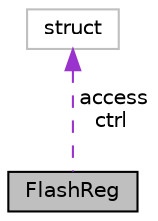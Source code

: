 digraph "FlashReg"
{
 // LATEX_PDF_SIZE
  edge [fontname="Helvetica",fontsize="10",labelfontname="Helvetica",labelfontsize="10"];
  node [fontname="Helvetica",fontsize="10",shape=record];
  Node1 [label="FlashReg",height=0.2,width=0.4,color="black", fillcolor="grey75", style="filled", fontcolor="black",tooltip=" "];
  Node2 -> Node1 [dir="back",color="darkorchid3",fontsize="10",style="dashed",label=" access\nctrl" ,fontname="Helvetica"];
  Node2 [label="struct",height=0.2,width=0.4,color="grey75", fillcolor="white", style="filled",tooltip=" "];
}
